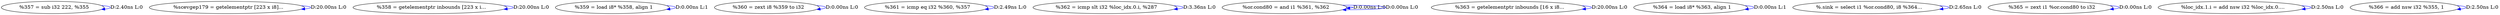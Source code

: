 digraph {
Node0x36f4300[label="  %357 = sub i32 222, %355"];
Node0x36f4300 -> Node0x36f4300[label="D:2.40ns L:0",color=blue];
Node0x36f43e0[label="  %scevgep179 = getelementptr [223 x i8]..."];
Node0x36f43e0 -> Node0x36f43e0[label="D:20.00ns L:0",color=blue];
Node0x36f4500[label="  %358 = getelementptr inbounds [223 x i..."];
Node0x36f4500 -> Node0x36f4500[label="D:20.00ns L:0",color=blue];
Node0x36f45e0[label="  %359 = load i8* %358, align 1"];
Node0x36f45e0 -> Node0x36f45e0[label="D:0.00ns L:1",color=blue];
Node0x36f46c0[label="  %360 = zext i8 %359 to i32"];
Node0x36f46c0 -> Node0x36f46c0[label="D:0.00ns L:0",color=blue];
Node0x36f47a0[label="  %361 = icmp eq i32 %360, %357"];
Node0x36f47a0 -> Node0x36f47a0[label="D:2.49ns L:0",color=blue];
Node0x36f4880[label="  %362 = icmp slt i32 %loc_idx.0.i, %287"];
Node0x36f4880 -> Node0x36f4880[label="D:3.36ns L:0",color=blue];
Node0x36f4960[label="  %or.cond80 = and i1 %361, %362"];
Node0x36f4960 -> Node0x36f4960[label="D:0.00ns L:0",color=blue];
Node0x36f4960 -> Node0x36f4960[label="D:0.00ns L:0",color=blue];
Node0x36f4a40[label="  %363 = getelementptr inbounds [16 x i8..."];
Node0x36f4a40 -> Node0x36f4a40[label="D:20.00ns L:0",color=blue];
Node0x36dd200[label="  %364 = load i8* %363, align 1"];
Node0x36dd200 -> Node0x36dd200[label="D:0.00ns L:1",color=blue];
Node0x36dd2e0[label="  %.sink = select i1 %or.cond80, i8 %364..."];
Node0x36dd2e0 -> Node0x36dd2e0[label="D:2.65ns L:0",color=blue];
Node0x36dd400[label="  %365 = zext i1 %or.cond80 to i32"];
Node0x36dd400 -> Node0x36dd400[label="D:0.00ns L:0",color=blue];
Node0x36dd4e0[label="  %loc_idx.1.i = add nsw i32 %loc_idx.0...."];
Node0x36dd4e0 -> Node0x36dd4e0[label="D:2.50ns L:0",color=blue];
Node0x36dd6a0[label="  %366 = add nsw i32 %355, 1"];
Node0x36dd6a0 -> Node0x36dd6a0[label="D:2.50ns L:0",color=blue];
}
